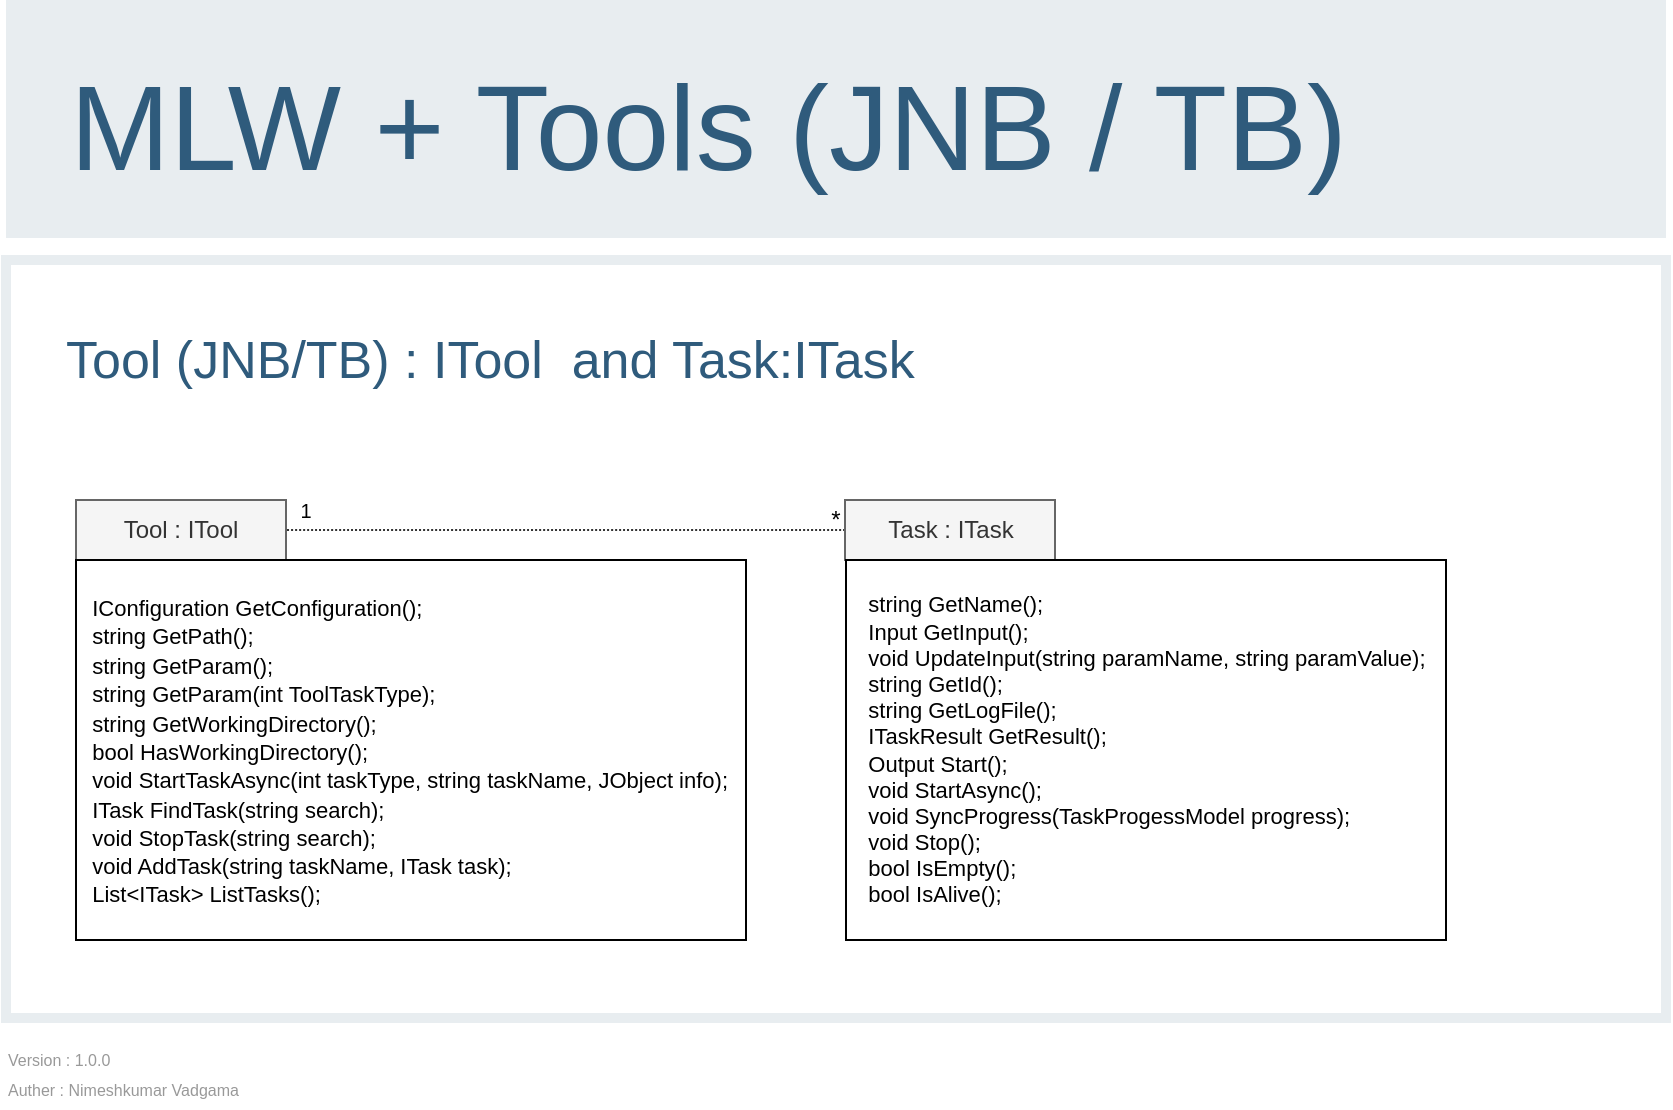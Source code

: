<mxfile version="12.9.6" type="device"><diagram id="BngrrcqEityKmlBMIf0W" name="Page-1"><mxGraphModel dx="3588" dy="531" grid="1" gridSize="10" guides="1" tooltips="1" connect="1" arrows="1" fold="1" page="1" pageScale="1" pageWidth="850" pageHeight="1100" math="0" shadow="0"><root><mxCell id="0"/><mxCell id="1" parent="0"/><mxCell id="tgbFTBgGWtmjkpdeip9u-1" value="" style="rounded=0;whiteSpace=wrap;html=1;shadow=0;labelBackgroundColor=none;strokeColor=none;strokeWidth=3;fillColor=#e8edf0;fontSize=60;fontColor=#2F5B7C;align=left;" parent="1" vertex="1"><mxGeometry x="-2540" y="1" width="830" height="119" as="geometry"/></mxCell><mxCell id="tgbFTBgGWtmjkpdeip9u-2" value="MLW + Tools (JNB / TB)" style="text;html=1;resizable=0;points=[];autosize=1;align=left;verticalAlign=top;spacingTop=-4;fontSize=60;fontColor=#2F5B7C;" parent="1" vertex="1"><mxGeometry x="-2510" y="27" width="650" height="70" as="geometry"/></mxCell><mxCell id="tgbFTBgGWtmjkpdeip9u-10" value="&lt;font&gt;&lt;span style=&quot;font-size: 26px&quot;&gt;Tool (JNB/TB) : ITool&amp;nbsp; and Task:ITask&lt;/span&gt;&lt;br style=&quot;font-size: 12px&quot;&gt;&lt;/font&gt;&lt;font&gt;&lt;br style=&quot;font-size: 12px&quot;&gt;&lt;div&gt;&lt;br&gt;&lt;/div&gt;&lt;/font&gt;" style="rounded=0;whiteSpace=wrap;html=1;shadow=0;labelBackgroundColor=none;strokeColor=#e8edf0;strokeWidth=5;fillColor=#ffffff;fontSize=12;fontColor=#2F5B7C;align=left;verticalAlign=top;spacing=30;" parent="1" vertex="1"><mxGeometry x="-2540" y="131" width="830" height="379" as="geometry"/></mxCell><mxCell id="tgbFTBgGWtmjkpdeip9u-11" value="Tool : ITool" style="rounded=0;whiteSpace=wrap;html=1;fillColor=#f5f5f5;strokeColor=#666666;fontColor=#333333;" parent="1" vertex="1"><mxGeometry x="-2505" y="251" width="105" height="30" as="geometry"/></mxCell><mxCell id="tgbFTBgGWtmjkpdeip9u-12" value="&lt;span style=&quot;font-size: 11px&quot;&gt;&amp;nbsp;&lt;/span&gt;&lt;font style=&quot;font-size: 11px&quot;&gt; IConfiguration GetConfiguration();&lt;br&gt;&amp;nbsp; string GetPath();&lt;br&gt;&amp;nbsp; string GetParam();&lt;br&gt;&amp;nbsp; string GetParam(int ToolTaskType);&lt;br&gt;&amp;nbsp; string GetWorkingDirectory();&lt;br&gt;&amp;nbsp; bool HasWorkingDirectory();&lt;br&gt;&amp;nbsp; void StartTaskAsync(int taskType, string taskName, JObject info);&lt;br&gt;&amp;nbsp; ITask FindTask(string search);&lt;br&gt;&amp;nbsp; void StopTask(string search);&lt;br&gt;&amp;nbsp; void AddTask(string taskName, ITask task);&lt;br&gt;&lt;/font&gt;&lt;div style=&quot;font-size: 11px&quot;&gt;&lt;font style=&quot;font-size: 11px&quot;&gt;&amp;nbsp; List&amp;lt;ITask&amp;gt; ListTasks();&lt;/font&gt;&lt;/div&gt;" style="rounded=0;whiteSpace=wrap;html=1;align=left;" parent="1" vertex="1"><mxGeometry x="-2505" y="281" width="335" height="190" as="geometry"/></mxCell><mxCell id="tgbFTBgGWtmjkpdeip9u-13" style="edgeStyle=orthogonalEdgeStyle;curved=1;rounded=0;orthogonalLoop=1;jettySize=auto;html=1;entryX=1;entryY=0.5;entryDx=0;entryDy=0;startArrow=none;startFill=0;startSize=4;endArrow=none;endFill=0;endSize=4;strokeColor=#333333;dashed=1;dashPattern=1 1;" parent="1" source="tgbFTBgGWtmjkpdeip9u-14" target="tgbFTBgGWtmjkpdeip9u-11" edge="1"><mxGeometry relative="1" as="geometry"/></mxCell><mxCell id="tgbFTBgGWtmjkpdeip9u-14" value="Task : ITask" style="rounded=0;whiteSpace=wrap;html=1;fillColor=#f5f5f5;strokeColor=#666666;fontColor=#333333;" parent="1" vertex="1"><mxGeometry x="-2120.5" y="251" width="105" height="30" as="geometry"/></mxCell><mxCell id="tgbFTBgGWtmjkpdeip9u-15" value="&lt;div style=&quot;font-size: 11px&quot;&gt;&lt;font style=&quot;font-size: 11px&quot;&gt;&amp;nbsp; &amp;nbsp;string GetName();&lt;/font&gt;&lt;/div&gt;&lt;div style=&quot;font-size: 11px&quot;&gt;&lt;font style=&quot;font-size: 11px&quot;&gt;&amp;nbsp; &amp;nbsp;Input GetInput();&lt;/font&gt;&lt;/div&gt;&lt;div style=&quot;font-size: 11px&quot;&gt;&lt;font style=&quot;font-size: 11px&quot;&gt;&amp;nbsp; &amp;nbsp;void UpdateInput(string paramName, string paramValue);&lt;/font&gt;&lt;/div&gt;&lt;div style=&quot;font-size: 11px&quot;&gt;&lt;font style=&quot;font-size: 11px&quot;&gt;&amp;nbsp; &amp;nbsp;string GetId();&lt;/font&gt;&lt;/div&gt;&lt;div style=&quot;font-size: 11px&quot;&gt;&lt;font style=&quot;font-size: 11px&quot;&gt;&amp;nbsp; &amp;nbsp;string GetLogFile();&lt;/font&gt;&lt;/div&gt;&lt;div style=&quot;font-size: 11px&quot;&gt;&lt;font style=&quot;font-size: 11px&quot;&gt;&amp;nbsp; &amp;nbsp;ITaskResult GetResult();&lt;/font&gt;&lt;/div&gt;&lt;div style=&quot;font-size: 11px&quot;&gt;&lt;font style=&quot;font-size: 11px&quot;&gt;&amp;nbsp; &amp;nbsp;Output Start();&lt;/font&gt;&lt;/div&gt;&lt;div style=&quot;font-size: 11px&quot;&gt;&lt;font style=&quot;font-size: 11px&quot;&gt;&amp;nbsp; &amp;nbsp;void StartAsync();&lt;/font&gt;&lt;/div&gt;&lt;div style=&quot;font-size: 11px&quot;&gt;&lt;font style=&quot;font-size: 11px&quot;&gt;&amp;nbsp; &amp;nbsp;void SyncProgress(TaskProgessModel progress);&lt;/font&gt;&lt;/div&gt;&lt;div style=&quot;font-size: 11px&quot;&gt;&lt;font style=&quot;font-size: 11px&quot;&gt;&amp;nbsp; &amp;nbsp;void Stop();&lt;/font&gt;&lt;/div&gt;&lt;div style=&quot;font-size: 11px&quot;&gt;&lt;font style=&quot;font-size: 11px&quot;&gt;&amp;nbsp; &amp;nbsp;bool IsEmpty();&lt;/font&gt;&lt;/div&gt;&lt;div style=&quot;font-size: 11px&quot;&gt;&lt;font style=&quot;font-size: 11px&quot;&gt;&amp;nbsp; &amp;nbsp;bool IsAlive();&lt;/font&gt;&lt;/div&gt;" style="rounded=0;whiteSpace=wrap;html=1;align=left;" parent="1" vertex="1"><mxGeometry x="-2120" y="281" width="300" height="190" as="geometry"/></mxCell><mxCell id="tgbFTBgGWtmjkpdeip9u-16" value="&lt;font style=&quot;font-size: 10px&quot;&gt;1&lt;/font&gt;" style="text;html=1;strokeColor=none;fillColor=none;align=center;verticalAlign=middle;whiteSpace=wrap;rounded=0;" parent="1" vertex="1"><mxGeometry x="-2395" y="246" width="10" height="20" as="geometry"/></mxCell><mxCell id="tgbFTBgGWtmjkpdeip9u-17" value="&lt;font style=&quot;font-size: 12px&quot;&gt;*&lt;/font&gt;" style="text;html=1;strokeColor=none;fillColor=none;align=center;verticalAlign=middle;whiteSpace=wrap;rounded=0;" parent="1" vertex="1"><mxGeometry x="-2130" y="251" width="10" height="20" as="geometry"/></mxCell><mxCell id="tgbFTBgGWtmjkpdeip9u-26" value="" style="group" parent="1" vertex="1" connectable="0"><mxGeometry x="-2541" y="520" width="190" height="35" as="geometry"/></mxCell><mxCell id="tgbFTBgGWtmjkpdeip9u-5" value="&lt;font style=&quot;font-size: 8px&quot; color=&quot;#999999&quot;&gt;Version : 1.0.0&lt;/font&gt;" style="text;html=1;strokeColor=none;fillColor=none;align=left;verticalAlign=middle;whiteSpace=wrap;rounded=0;" parent="tgbFTBgGWtmjkpdeip9u-26" vertex="1"><mxGeometry width="80" height="20" as="geometry"/></mxCell><mxCell id="tgbFTBgGWtmjkpdeip9u-6" value="&lt;font style=&quot;font-size: 8px&quot; color=&quot;#999999&quot;&gt;Auther : Nimeshkumar Vadgama&lt;/font&gt;" style="text;html=1;strokeColor=none;fillColor=none;align=left;verticalAlign=middle;whiteSpace=wrap;rounded=0;" parent="tgbFTBgGWtmjkpdeip9u-26" vertex="1"><mxGeometry y="15" width="190" height="20" as="geometry"/></mxCell></root></mxGraphModel></diagram></mxfile>